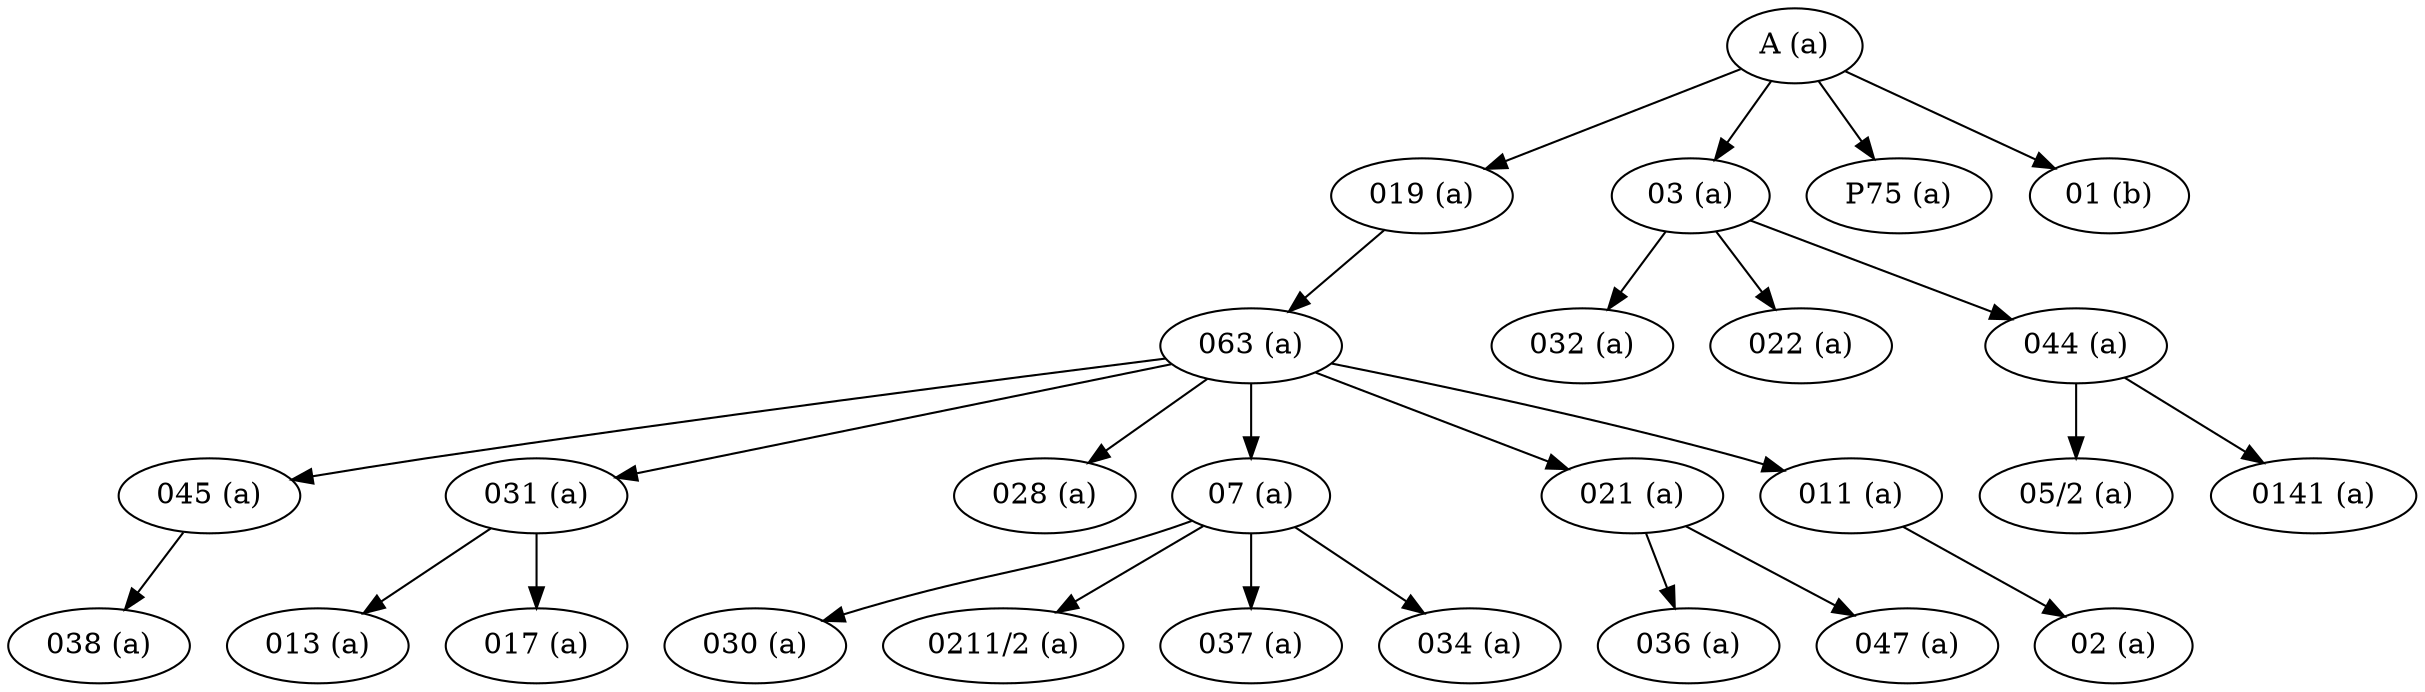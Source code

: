 strict digraph G {
"02 (a)";
"038 (a)";
"013 (a)";
"036 (a)";
"05/2 (a)";
"047 (a)";
"045 (a)";
"031 (a)";
"028 (a)";
"019 (a)";
"07 (a)";
"03 (a)";
"063 (a)";
"A (a)";
"017 (a)";
"032 (a)";
"030 (a)";
"0211/2 (a)";
"P75 (a)";
"022 (a)";
"01 (b)";
"021 (a)";
"011 (a)";
"044 (a)";
"037 (a)";
"034 (a)";
"0141 (a)";
"045 (a)" -> "038 (a)";
"031 (a)" -> "017 (a)";
"031 (a)" -> "013 (a)";
"019 (a)" -> "063 (a)";
"07 (a)" -> "030 (a)";
"07 (a)" -> "0211/2 (a)";
"07 (a)" -> "034 (a)";
"07 (a)" -> "037 (a)";
"03 (a)" -> "022 (a)";
"03 (a)" -> "044 (a)";
"03 (a)" -> "032 (a)";
"063 (a)" -> "045 (a)";
"063 (a)" -> "07 (a)";
"063 (a)" -> "021 (a)";
"063 (a)" -> "011 (a)";
"063 (a)" -> "028 (a)";
"063 (a)" -> "031 (a)";
"A (a)" -> "019 (a)";
"A (a)" -> "01 (b)";
"A (a)" -> "P75 (a)";
"A (a)" -> "03 (a)";
"021 (a)" -> "036 (a)";
"021 (a)" -> "047 (a)";
"011 (a)" -> "02 (a)";
"044 (a)" -> "05/2 (a)";
"044 (a)" -> "0141 (a)";
}
